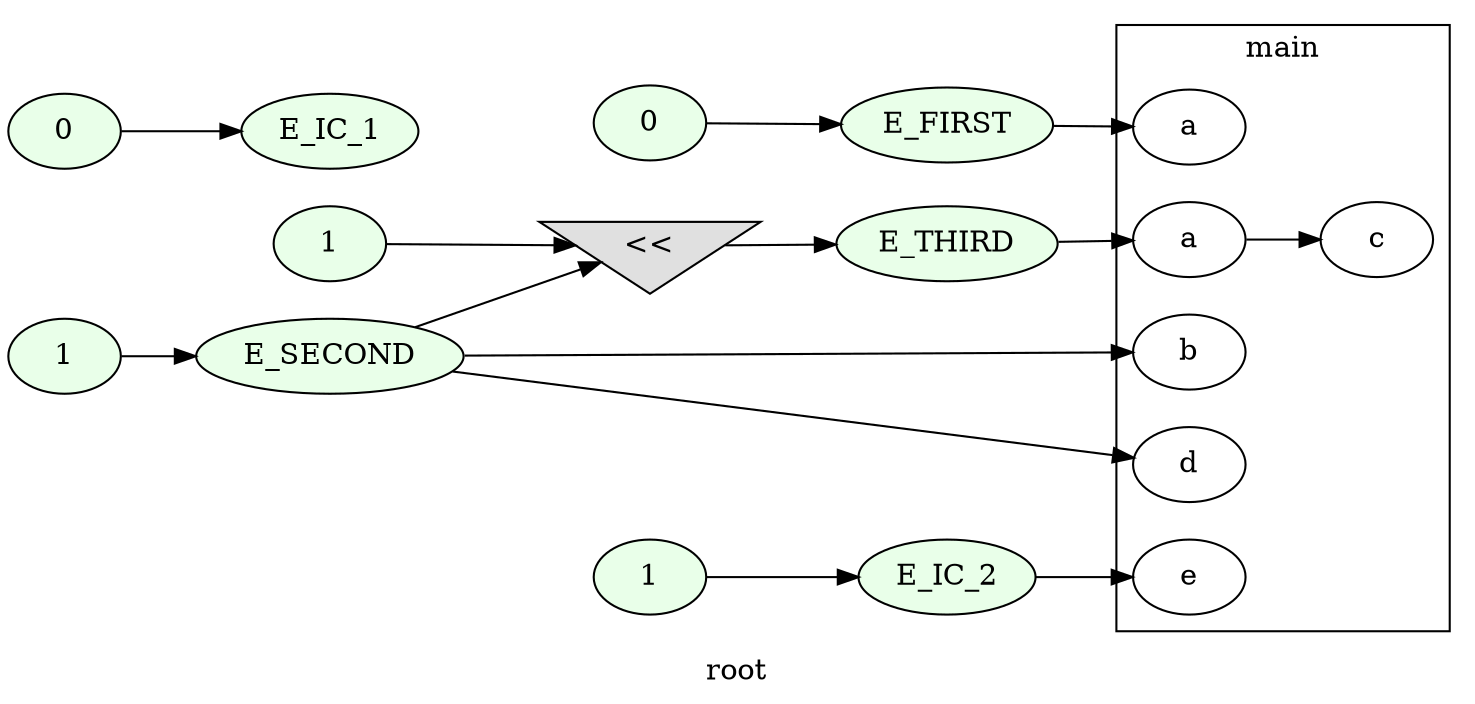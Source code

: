 digraph G
{
rankdir=LR;
label = "root";
	node_000001 [ label = "0", style=filled, fillcolor="#E9FFE9", startinglines=2 ]
	node_000002 [ label = "E_FIRST", style=filled, fillcolor="#E9FFE9", startinglines=2 ]
	node_000003 [ label = "1", style=filled, fillcolor="#E9FFE9", startinglines=2 ]
	node_000004 [ label = "E_SECOND", style=filled, fillcolor="#E9FFE9", startinglines=2 ]
	node_000005 [ label = "1", style=filled, fillcolor="#E9FFE9", startinglines=2 ]
	node_000006 [ label = "<<", shape=invtriangle, style=filled, fillcolor="#E0E0E0", startinglines=2 ]
	node_000007 [ label = "E_THIRD", style=filled, fillcolor="#E9FFE9", startinglines=2 ]
	node_000008 [ label = "0", style=filled, fillcolor="#E9FFE9", startinglines=9 ]
	node_000009 [ label = "E_IC_1", style=filled, fillcolor="#E9FFE9", startinglines=9 ]
	node_000010 [ label = "1", style=filled, fillcolor="#E9FFE9", startinglines=9 ]
	node_000011 [ label = "E_IC_2", style=filled, fillcolor="#E9FFE9", startinglines=9 ]
subgraph cluster_1 {
label = "main";
parent = "G";
startinglines = "9_20_20";
	node_000012 [ label = "a", startingline=22 ]
	node_000013 [ label = "b", startingline=23 ]
	node_000014 [ label = "a", startingline=24 ]
	node_000015 [ label = "c", startingline=26 ]
	node_000016 [ label = "d", startingline=27 ]
	node_000017 [ label = "e", startingline=29 ]
}
	node_000001 -> node_000002
	node_000002 -> node_000012
	node_000003 -> node_000004
	node_000004 -> node_000006
	node_000004 -> node_000013
	node_000004 -> node_000016
	node_000005 -> node_000006
	node_000006 -> node_000007
	node_000007 -> node_000014
	node_000008 -> node_000009
	node_000010 -> node_000011
	node_000011 -> node_000017
	node_000014 -> node_000015
}
